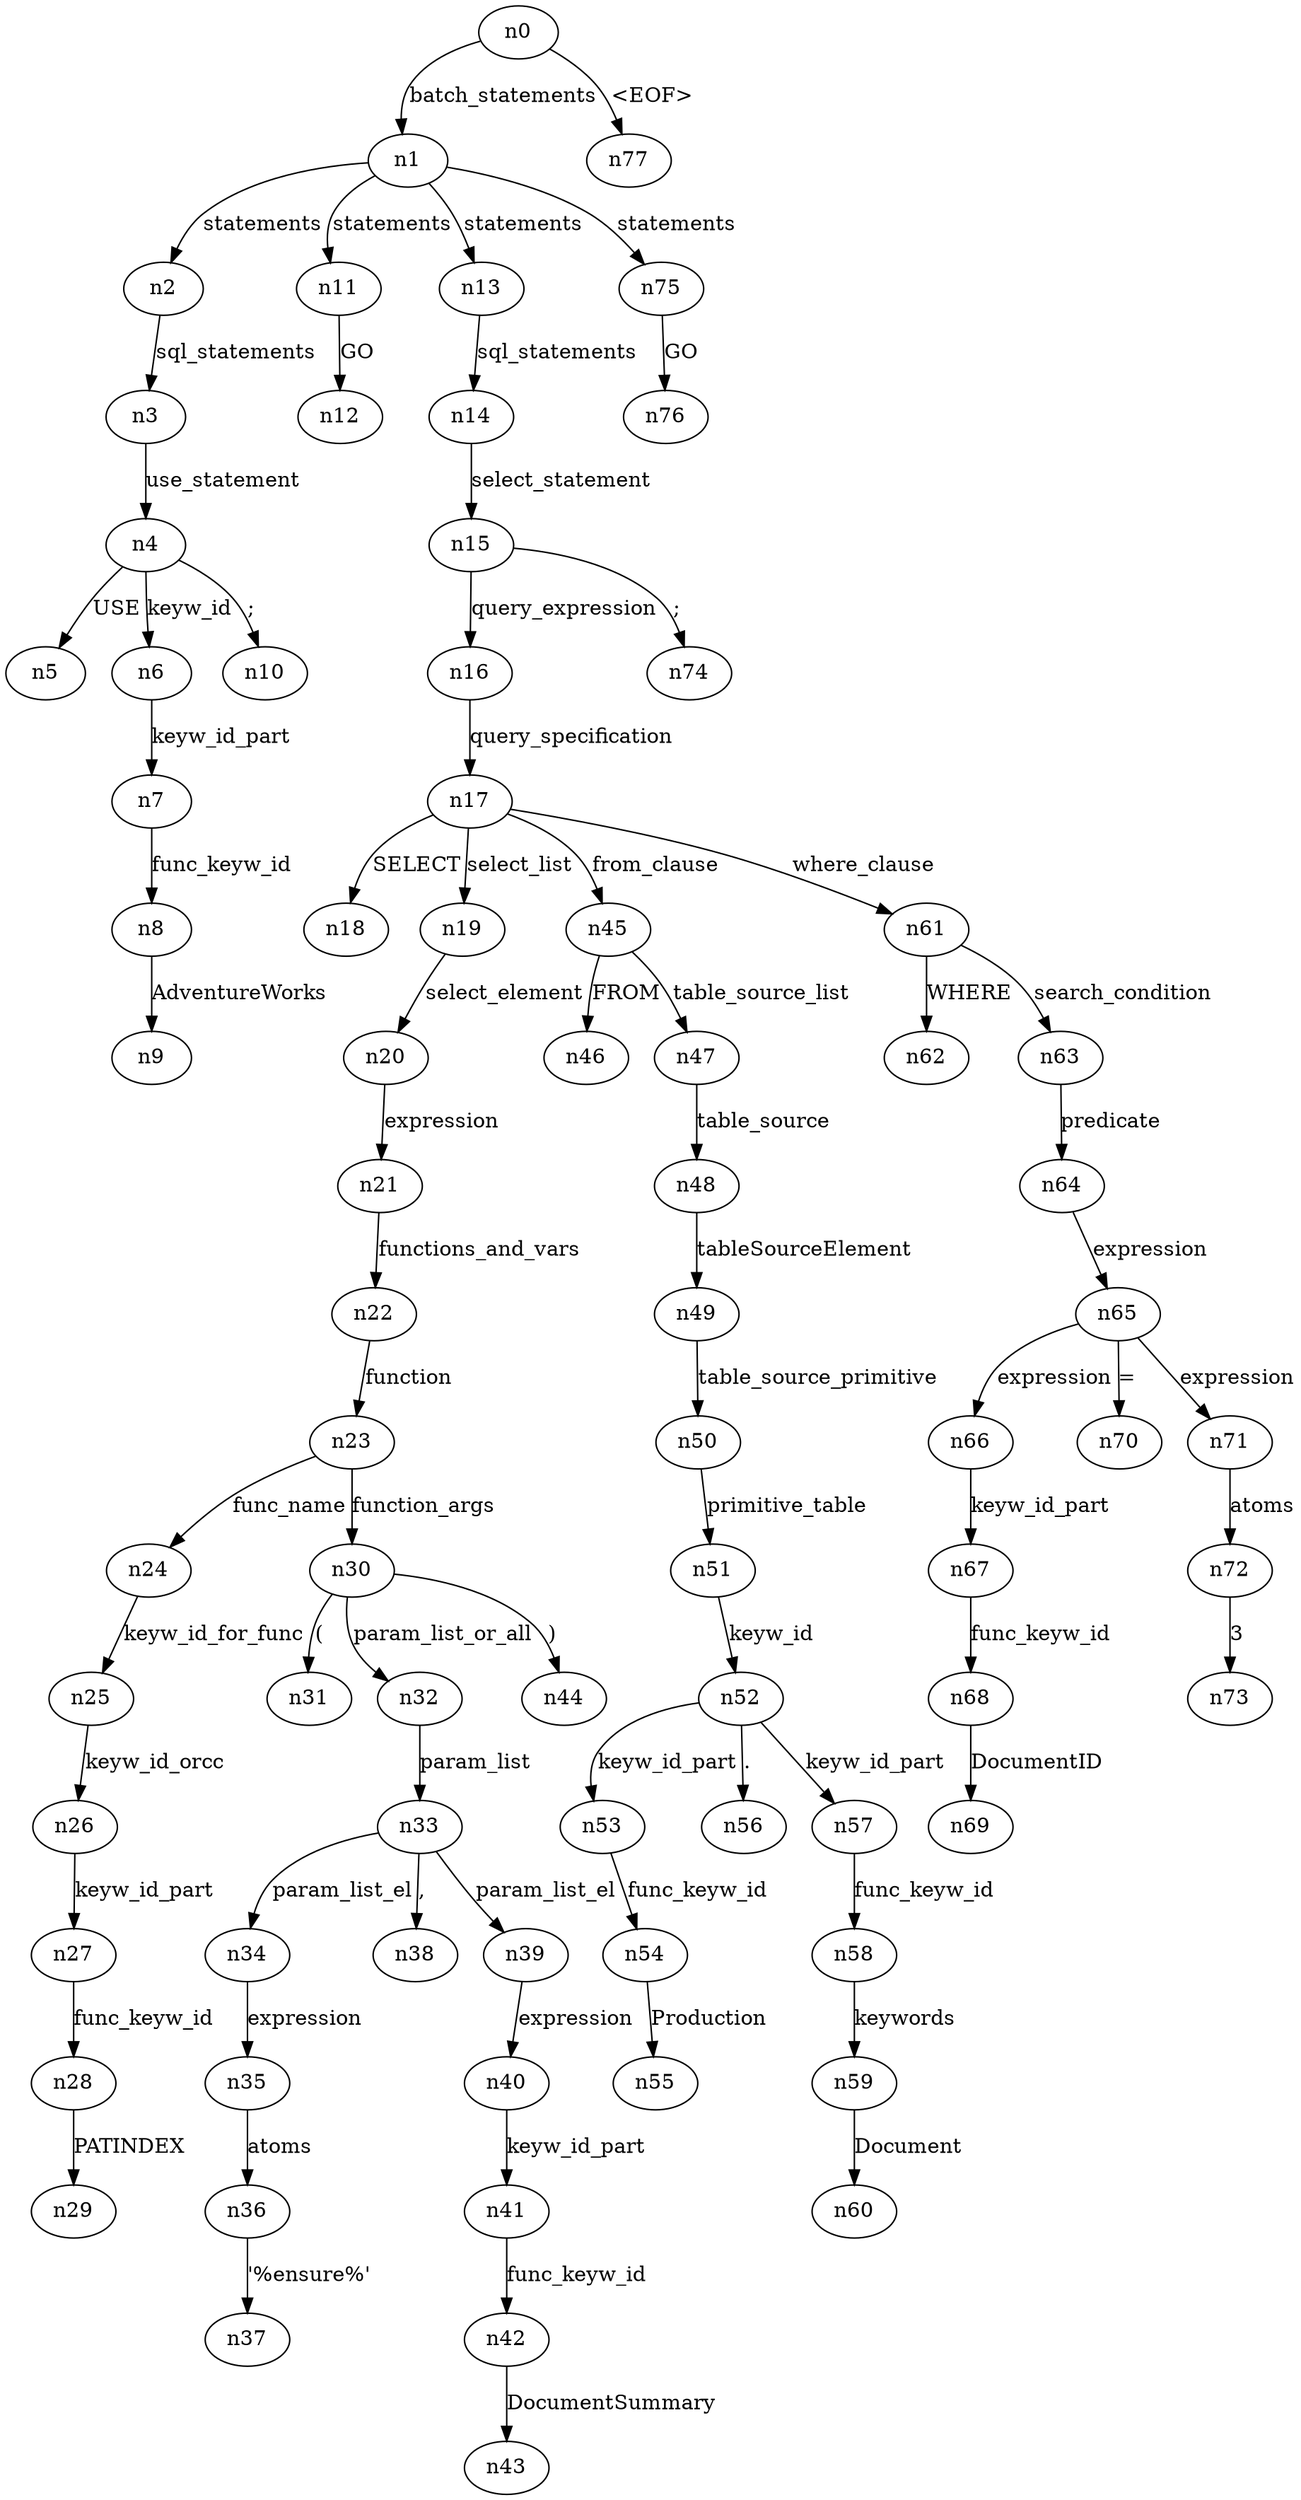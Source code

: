 digraph ParseTree {
  n0 -> n1 [label="batch_statements"];
  n1 -> n2 [label="statements"];
  n2 -> n3 [label="sql_statements"];
  n3 -> n4 [label="use_statement"];
  n4 -> n5 [label="USE"];
  n4 -> n6 [label="keyw_id"];
  n6 -> n7 [label="keyw_id_part"];
  n7 -> n8 [label="func_keyw_id"];
  n8 -> n9 [label="AdventureWorks"];
  n4 -> n10 [label=";"];
  n1 -> n11 [label="statements"];
  n11 -> n12 [label="GO"];
  n1 -> n13 [label="statements"];
  n13 -> n14 [label="sql_statements"];
  n14 -> n15 [label="select_statement"];
  n15 -> n16 [label="query_expression"];
  n16 -> n17 [label="query_specification"];
  n17 -> n18 [label="SELECT"];
  n17 -> n19 [label="select_list"];
  n19 -> n20 [label="select_element"];
  n20 -> n21 [label="expression"];
  n21 -> n22 [label="functions_and_vars"];
  n22 -> n23 [label="function"];
  n23 -> n24 [label="func_name"];
  n24 -> n25 [label="keyw_id_for_func"];
  n25 -> n26 [label="keyw_id_orcc"];
  n26 -> n27 [label="keyw_id_part"];
  n27 -> n28 [label="func_keyw_id"];
  n28 -> n29 [label="PATINDEX"];
  n23 -> n30 [label="function_args"];
  n30 -> n31 [label="("];
  n30 -> n32 [label="param_list_or_all"];
  n32 -> n33 [label="param_list"];
  n33 -> n34 [label="param_list_el"];
  n34 -> n35 [label="expression"];
  n35 -> n36 [label="atoms"];
  n36 -> n37 [label="'%ensure%'"];
  n33 -> n38 [label=","];
  n33 -> n39 [label="param_list_el"];
  n39 -> n40 [label="expression"];
  n40 -> n41 [label="keyw_id_part"];
  n41 -> n42 [label="func_keyw_id"];
  n42 -> n43 [label="DocumentSummary"];
  n30 -> n44 [label=")"];
  n17 -> n45 [label="from_clause"];
  n45 -> n46 [label="FROM"];
  n45 -> n47 [label="table_source_list"];
  n47 -> n48 [label="table_source"];
  n48 -> n49 [label="tableSourceElement"];
  n49 -> n50 [label="table_source_primitive"];
  n50 -> n51 [label="primitive_table"];
  n51 -> n52 [label="keyw_id"];
  n52 -> n53 [label="keyw_id_part"];
  n53 -> n54 [label="func_keyw_id"];
  n54 -> n55 [label="Production"];
  n52 -> n56 [label="."];
  n52 -> n57 [label="keyw_id_part"];
  n57 -> n58 [label="func_keyw_id"];
  n58 -> n59 [label="keywords"];
  n59 -> n60 [label="Document"];
  n17 -> n61 [label="where_clause"];
  n61 -> n62 [label="WHERE"];
  n61 -> n63 [label="search_condition"];
  n63 -> n64 [label="predicate"];
  n64 -> n65 [label="expression"];
  n65 -> n66 [label="expression"];
  n66 -> n67 [label="keyw_id_part"];
  n67 -> n68 [label="func_keyw_id"];
  n68 -> n69 [label="DocumentID"];
  n65 -> n70 [label="="];
  n65 -> n71 [label="expression"];
  n71 -> n72 [label="atoms"];
  n72 -> n73 [label="3"];
  n15 -> n74 [label=";"];
  n1 -> n75 [label="statements"];
  n75 -> n76 [label="GO"];
  n0 -> n77 [label="<EOF>"];
}
